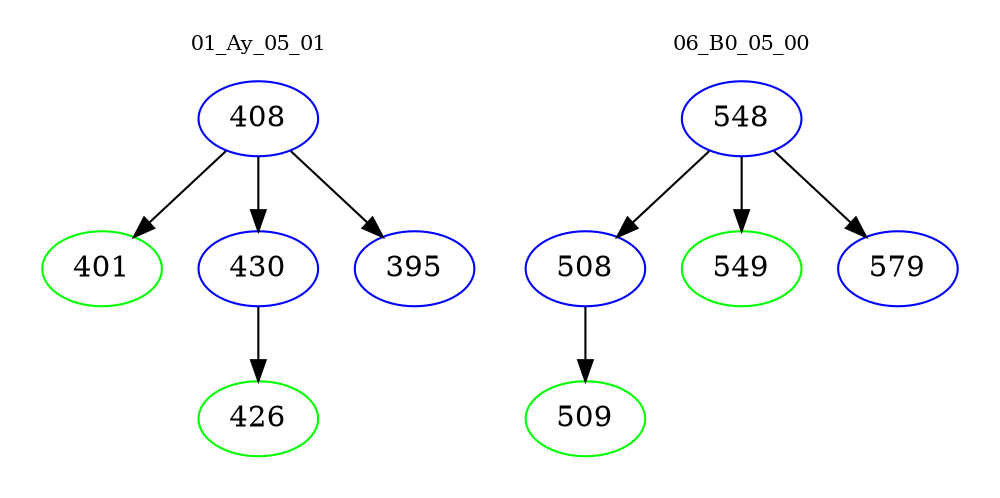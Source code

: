 digraph{
subgraph cluster_0 {
color = white
label = "01_Ay_05_01";
fontsize=10;
T0_408 [label="408", color="blue"]
T0_408 -> T0_401 [color="black"]
T0_401 [label="401", color="green"]
T0_408 -> T0_430 [color="black"]
T0_430 [label="430", color="blue"]
T0_430 -> T0_426 [color="black"]
T0_426 [label="426", color="green"]
T0_408 -> T0_395 [color="black"]
T0_395 [label="395", color="blue"]
}
subgraph cluster_1 {
color = white
label = "06_B0_05_00";
fontsize=10;
T1_548 [label="548", color="blue"]
T1_548 -> T1_508 [color="black"]
T1_508 [label="508", color="blue"]
T1_508 -> T1_509 [color="black"]
T1_509 [label="509", color="green"]
T1_548 -> T1_549 [color="black"]
T1_549 [label="549", color="green"]
T1_548 -> T1_579 [color="black"]
T1_579 [label="579", color="blue"]
}
}
